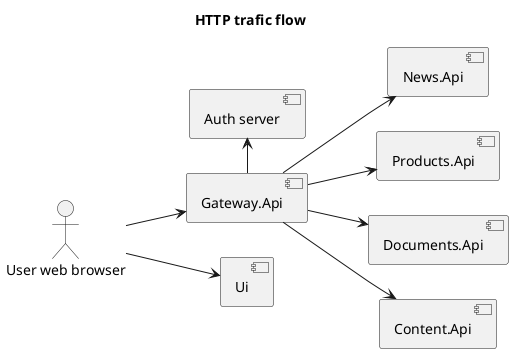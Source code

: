 @startuml HTTP trafic flow

title HTTP trafic flow

left to right direction

actor "User web browser" as user
cloud "Auth server" as [auth-server]

user --> [Ui]
user --> [Gateway.Api]

[Gateway.Api] -left-> [auth-server]
[Gateway.Api] --> [News.Api]
[Gateway.Api] --> [Products.Api]
[Gateway.Api] --> [Documents.Api]
[Gateway.Api] --> [Content.Api]

@enduml